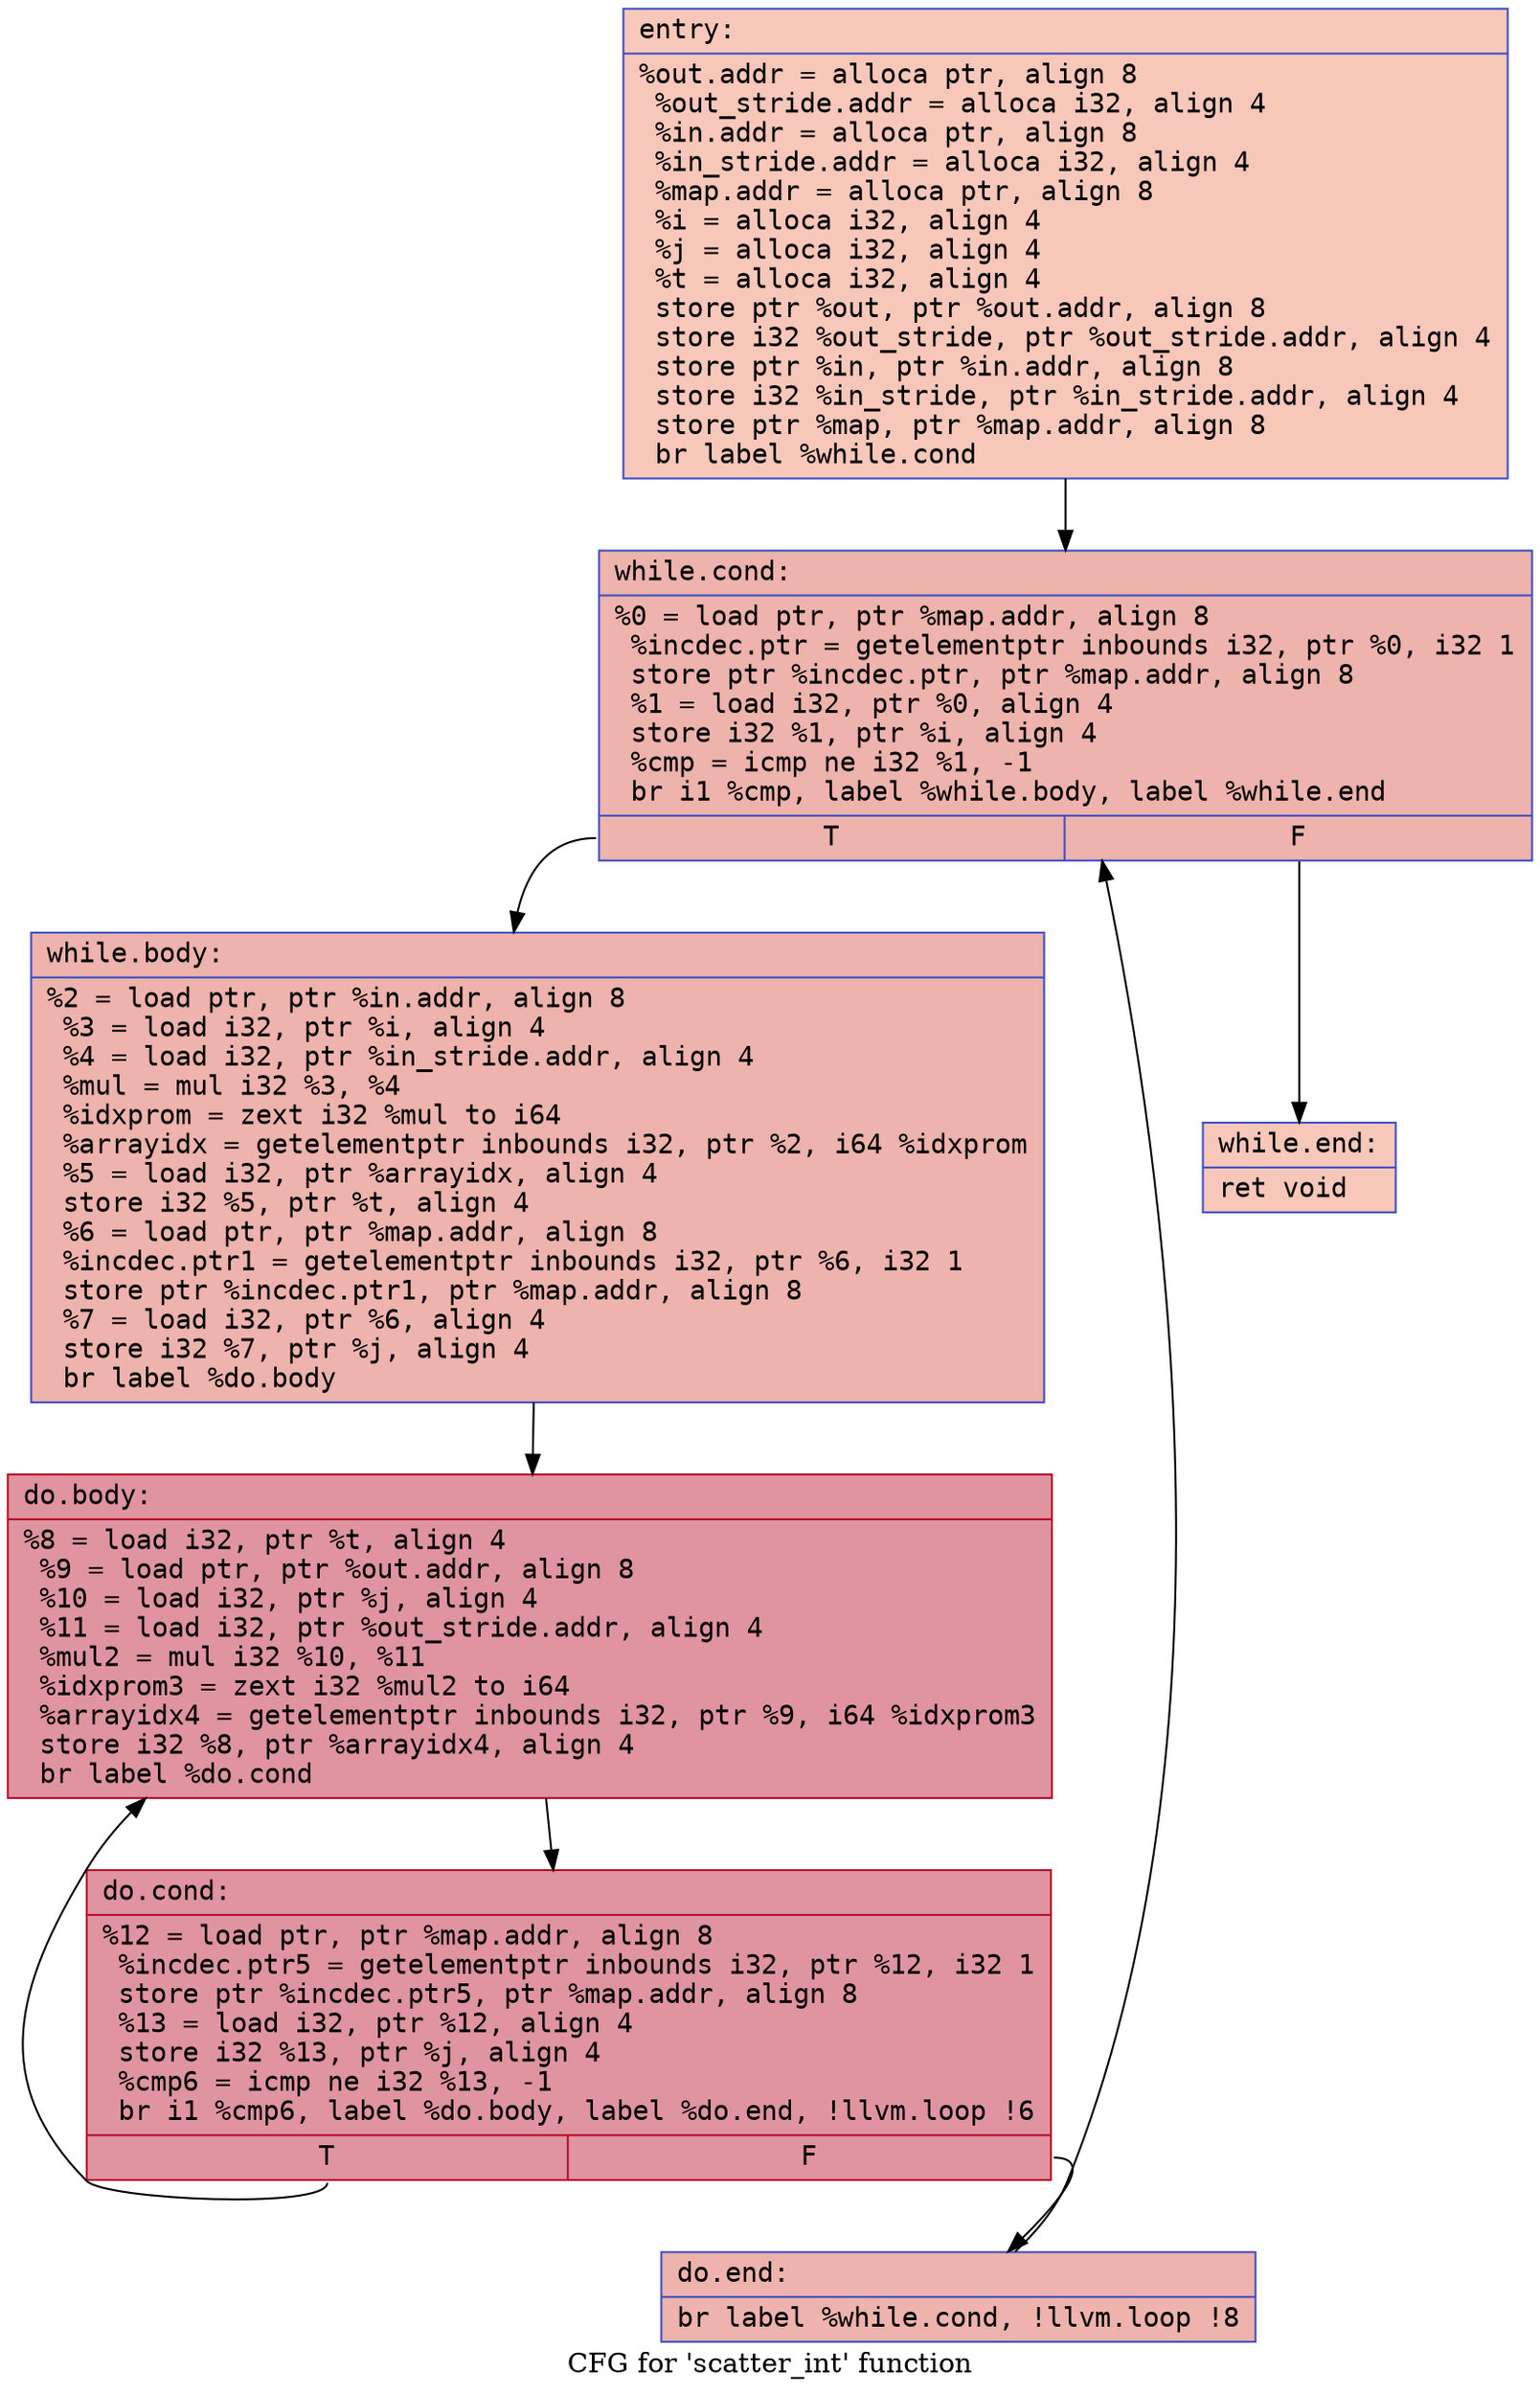 digraph "CFG for 'scatter_int' function" {
	label="CFG for 'scatter_int' function";

	Node0x55e011cafcc0 [shape=record,color="#3d50c3ff", style=filled, fillcolor="#ec7f6370" fontname="Courier",label="{entry:\l|  %out.addr = alloca ptr, align 8\l  %out_stride.addr = alloca i32, align 4\l  %in.addr = alloca ptr, align 8\l  %in_stride.addr = alloca i32, align 4\l  %map.addr = alloca ptr, align 8\l  %i = alloca i32, align 4\l  %j = alloca i32, align 4\l  %t = alloca i32, align 4\l  store ptr %out, ptr %out.addr, align 8\l  store i32 %out_stride, ptr %out_stride.addr, align 4\l  store ptr %in, ptr %in.addr, align 8\l  store i32 %in_stride, ptr %in_stride.addr, align 4\l  store ptr %map, ptr %map.addr, align 8\l  br label %while.cond\l}"];
	Node0x55e011cafcc0 -> Node0x55e011caae90[tooltip="entry -> while.cond\nProbability 100.00%" ];
	Node0x55e011caae90 [shape=record,color="#3d50c3ff", style=filled, fillcolor="#d6524470" fontname="Courier",label="{while.cond:\l|  %0 = load ptr, ptr %map.addr, align 8\l  %incdec.ptr = getelementptr inbounds i32, ptr %0, i32 1\l  store ptr %incdec.ptr, ptr %map.addr, align 8\l  %1 = load i32, ptr %0, align 4\l  store i32 %1, ptr %i, align 4\l  %cmp = icmp ne i32 %1, -1\l  br i1 %cmp, label %while.body, label %while.end\l|{<s0>T|<s1>F}}"];
	Node0x55e011caae90:s0 -> Node0x55e011cada30[tooltip="while.cond -> while.body\nProbability 96.88%" ];
	Node0x55e011caae90:s1 -> Node0x55e011d00350[tooltip="while.cond -> while.end\nProbability 3.12%" ];
	Node0x55e011cada30 [shape=record,color="#3d50c3ff", style=filled, fillcolor="#d6524470" fontname="Courier",label="{while.body:\l|  %2 = load ptr, ptr %in.addr, align 8\l  %3 = load i32, ptr %i, align 4\l  %4 = load i32, ptr %in_stride.addr, align 4\l  %mul = mul i32 %3, %4\l  %idxprom = zext i32 %mul to i64\l  %arrayidx = getelementptr inbounds i32, ptr %2, i64 %idxprom\l  %5 = load i32, ptr %arrayidx, align 4\l  store i32 %5, ptr %t, align 4\l  %6 = load ptr, ptr %map.addr, align 8\l  %incdec.ptr1 = getelementptr inbounds i32, ptr %6, i32 1\l  store ptr %incdec.ptr1, ptr %map.addr, align 8\l  %7 = load i32, ptr %6, align 4\l  store i32 %7, ptr %j, align 4\l  br label %do.body\l}"];
	Node0x55e011cada30 -> Node0x55e011d00c40[tooltip="while.body -> do.body\nProbability 100.00%" ];
	Node0x55e011d00c40 [shape=record,color="#b70d28ff", style=filled, fillcolor="#b70d2870" fontname="Courier",label="{do.body:\l|  %8 = load i32, ptr %t, align 4\l  %9 = load ptr, ptr %out.addr, align 8\l  %10 = load i32, ptr %j, align 4\l  %11 = load i32, ptr %out_stride.addr, align 4\l  %mul2 = mul i32 %10, %11\l  %idxprom3 = zext i32 %mul2 to i64\l  %arrayidx4 = getelementptr inbounds i32, ptr %9, i64 %idxprom3\l  store i32 %8, ptr %arrayidx4, align 4\l  br label %do.cond\l}"];
	Node0x55e011d00c40 -> Node0x55e011cb05d0[tooltip="do.body -> do.cond\nProbability 100.00%" ];
	Node0x55e011cb05d0 [shape=record,color="#b70d28ff", style=filled, fillcolor="#b70d2870" fontname="Courier",label="{do.cond:\l|  %12 = load ptr, ptr %map.addr, align 8\l  %incdec.ptr5 = getelementptr inbounds i32, ptr %12, i32 1\l  store ptr %incdec.ptr5, ptr %map.addr, align 8\l  %13 = load i32, ptr %12, align 4\l  store i32 %13, ptr %j, align 4\l  %cmp6 = icmp ne i32 %13, -1\l  br i1 %cmp6, label %do.body, label %do.end, !llvm.loop !6\l|{<s0>T|<s1>F}}"];
	Node0x55e011cb05d0:s0 -> Node0x55e011d00c40[tooltip="do.cond -> do.body\nProbability 96.88%" ];
	Node0x55e011cb05d0:s1 -> Node0x55e011d01810[tooltip="do.cond -> do.end\nProbability 3.12%" ];
	Node0x55e011d01810 [shape=record,color="#3d50c3ff", style=filled, fillcolor="#d6524470" fontname="Courier",label="{do.end:\l|  br label %while.cond, !llvm.loop !8\l}"];
	Node0x55e011d01810 -> Node0x55e011caae90[tooltip="do.end -> while.cond\nProbability 100.00%" ];
	Node0x55e011d00350 [shape=record,color="#3d50c3ff", style=filled, fillcolor="#ec7f6370" fontname="Courier",label="{while.end:\l|  ret void\l}"];
}
